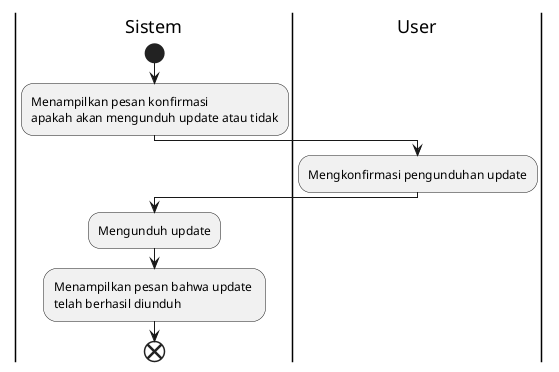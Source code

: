 @startuml download update
|Sistem|
start
:Menampilkan pesan konfirmasi \napakah akan mengunduh update atau tidak;
|User|
:Mengkonfirmasi pengunduhan update;

|Sistem|
:Mengunduh update;
:Menampilkan pesan bahwa update \ntelah berhasil diunduh;
end
@enduml